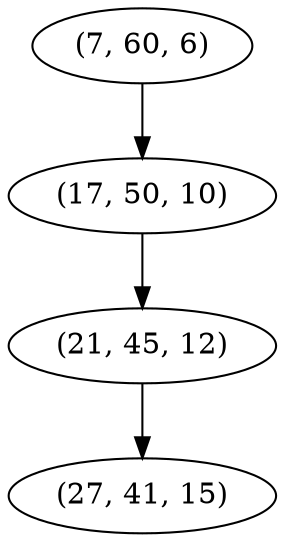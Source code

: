 digraph tree {
    "(7, 60, 6)";
    "(17, 50, 10)";
    "(21, 45, 12)";
    "(27, 41, 15)";
    "(7, 60, 6)" -> "(17, 50, 10)";
    "(17, 50, 10)" -> "(21, 45, 12)";
    "(21, 45, 12)" -> "(27, 41, 15)";
}

